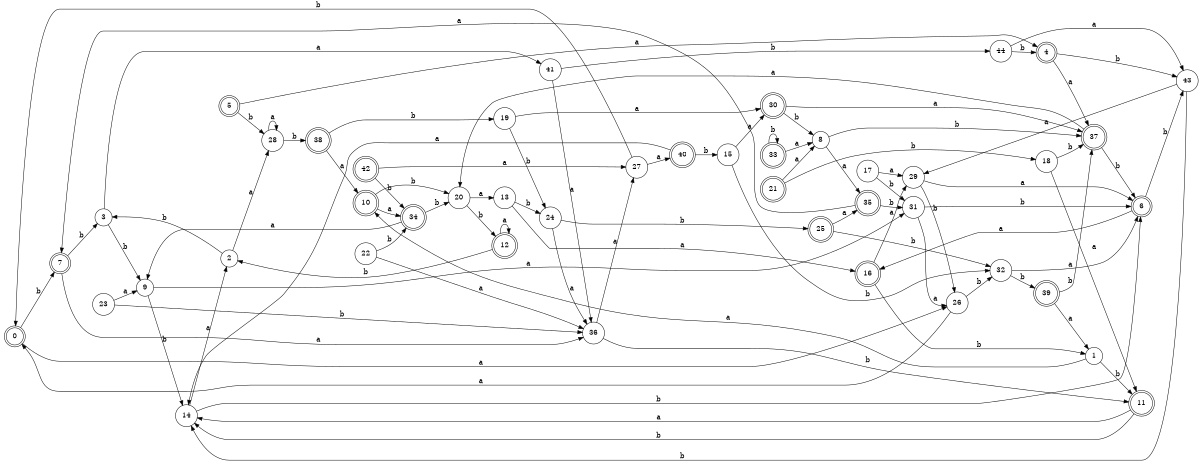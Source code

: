 digraph n36_8 {
__start0 [label="" shape="none"];

rankdir=LR;
size="8,5";

s0 [style="rounded,filled", color="black", fillcolor="white" shape="doublecircle", label="0"];
s1 [style="filled", color="black", fillcolor="white" shape="circle", label="1"];
s2 [style="filled", color="black", fillcolor="white" shape="circle", label="2"];
s3 [style="filled", color="black", fillcolor="white" shape="circle", label="3"];
s4 [style="rounded,filled", color="black", fillcolor="white" shape="doublecircle", label="4"];
s5 [style="rounded,filled", color="black", fillcolor="white" shape="doublecircle", label="5"];
s6 [style="rounded,filled", color="black", fillcolor="white" shape="doublecircle", label="6"];
s7 [style="rounded,filled", color="black", fillcolor="white" shape="doublecircle", label="7"];
s8 [style="filled", color="black", fillcolor="white" shape="circle", label="8"];
s9 [style="filled", color="black", fillcolor="white" shape="circle", label="9"];
s10 [style="rounded,filled", color="black", fillcolor="white" shape="doublecircle", label="10"];
s11 [style="rounded,filled", color="black", fillcolor="white" shape="doublecircle", label="11"];
s12 [style="rounded,filled", color="black", fillcolor="white" shape="doublecircle", label="12"];
s13 [style="filled", color="black", fillcolor="white" shape="circle", label="13"];
s14 [style="filled", color="black", fillcolor="white" shape="circle", label="14"];
s15 [style="filled", color="black", fillcolor="white" shape="circle", label="15"];
s16 [style="rounded,filled", color="black", fillcolor="white" shape="doublecircle", label="16"];
s17 [style="filled", color="black", fillcolor="white" shape="circle", label="17"];
s18 [style="filled", color="black", fillcolor="white" shape="circle", label="18"];
s19 [style="filled", color="black", fillcolor="white" shape="circle", label="19"];
s20 [style="filled", color="black", fillcolor="white" shape="circle", label="20"];
s21 [style="rounded,filled", color="black", fillcolor="white" shape="doublecircle", label="21"];
s22 [style="filled", color="black", fillcolor="white" shape="circle", label="22"];
s23 [style="filled", color="black", fillcolor="white" shape="circle", label="23"];
s24 [style="filled", color="black", fillcolor="white" shape="circle", label="24"];
s25 [style="rounded,filled", color="black", fillcolor="white" shape="doublecircle", label="25"];
s26 [style="filled", color="black", fillcolor="white" shape="circle", label="26"];
s27 [style="filled", color="black", fillcolor="white" shape="circle", label="27"];
s28 [style="filled", color="black", fillcolor="white" shape="circle", label="28"];
s29 [style="filled", color="black", fillcolor="white" shape="circle", label="29"];
s30 [style="rounded,filled", color="black", fillcolor="white" shape="doublecircle", label="30"];
s31 [style="filled", color="black", fillcolor="white" shape="circle", label="31"];
s32 [style="filled", color="black", fillcolor="white" shape="circle", label="32"];
s33 [style="rounded,filled", color="black", fillcolor="white" shape="doublecircle", label="33"];
s34 [style="rounded,filled", color="black", fillcolor="white" shape="doublecircle", label="34"];
s35 [style="rounded,filled", color="black", fillcolor="white" shape="doublecircle", label="35"];
s36 [style="filled", color="black", fillcolor="white" shape="circle", label="36"];
s37 [style="rounded,filled", color="black", fillcolor="white" shape="doublecircle", label="37"];
s38 [style="rounded,filled", color="black", fillcolor="white" shape="doublecircle", label="38"];
s39 [style="rounded,filled", color="black", fillcolor="white" shape="doublecircle", label="39"];
s40 [style="rounded,filled", color="black", fillcolor="white" shape="doublecircle", label="40"];
s41 [style="filled", color="black", fillcolor="white" shape="circle", label="41"];
s42 [style="rounded,filled", color="black", fillcolor="white" shape="doublecircle", label="42"];
s43 [style="filled", color="black", fillcolor="white" shape="circle", label="43"];
s44 [style="filled", color="black", fillcolor="white" shape="circle", label="44"];
s0 -> s26 [label="a"];
s0 -> s7 [label="b"];
s1 -> s10 [label="a"];
s1 -> s11 [label="b"];
s2 -> s28 [label="a"];
s2 -> s3 [label="b"];
s3 -> s41 [label="a"];
s3 -> s9 [label="b"];
s4 -> s37 [label="a"];
s4 -> s43 [label="b"];
s5 -> s4 [label="a"];
s5 -> s28 [label="b"];
s6 -> s16 [label="a"];
s6 -> s43 [label="b"];
s7 -> s36 [label="a"];
s7 -> s3 [label="b"];
s8 -> s35 [label="a"];
s8 -> s37 [label="b"];
s9 -> s31 [label="a"];
s9 -> s14 [label="b"];
s10 -> s34 [label="a"];
s10 -> s20 [label="b"];
s11 -> s14 [label="a"];
s11 -> s14 [label="b"];
s12 -> s12 [label="a"];
s12 -> s2 [label="b"];
s13 -> s16 [label="a"];
s13 -> s24 [label="b"];
s14 -> s2 [label="a"];
s14 -> s6 [label="b"];
s15 -> s30 [label="a"];
s15 -> s32 [label="b"];
s16 -> s29 [label="a"];
s16 -> s1 [label="b"];
s17 -> s29 [label="a"];
s17 -> s31 [label="b"];
s18 -> s11 [label="a"];
s18 -> s37 [label="b"];
s19 -> s30 [label="a"];
s19 -> s24 [label="b"];
s20 -> s13 [label="a"];
s20 -> s12 [label="b"];
s21 -> s8 [label="a"];
s21 -> s18 [label="b"];
s22 -> s36 [label="a"];
s22 -> s34 [label="b"];
s23 -> s9 [label="a"];
s23 -> s36 [label="b"];
s24 -> s36 [label="a"];
s24 -> s25 [label="b"];
s25 -> s35 [label="a"];
s25 -> s32 [label="b"];
s26 -> s0 [label="a"];
s26 -> s32 [label="b"];
s27 -> s40 [label="a"];
s27 -> s0 [label="b"];
s28 -> s28 [label="a"];
s28 -> s38 [label="b"];
s29 -> s6 [label="a"];
s29 -> s26 [label="b"];
s30 -> s37 [label="a"];
s30 -> s8 [label="b"];
s31 -> s26 [label="a"];
s31 -> s6 [label="b"];
s32 -> s6 [label="a"];
s32 -> s39 [label="b"];
s33 -> s8 [label="a"];
s33 -> s33 [label="b"];
s34 -> s9 [label="a"];
s34 -> s20 [label="b"];
s35 -> s7 [label="a"];
s35 -> s31 [label="b"];
s36 -> s27 [label="a"];
s36 -> s11 [label="b"];
s37 -> s20 [label="a"];
s37 -> s6 [label="b"];
s38 -> s10 [label="a"];
s38 -> s19 [label="b"];
s39 -> s1 [label="a"];
s39 -> s37 [label="b"];
s40 -> s14 [label="a"];
s40 -> s15 [label="b"];
s41 -> s36 [label="a"];
s41 -> s44 [label="b"];
s42 -> s27 [label="a"];
s42 -> s34 [label="b"];
s43 -> s29 [label="a"];
s43 -> s14 [label="b"];
s44 -> s43 [label="a"];
s44 -> s4 [label="b"];

}